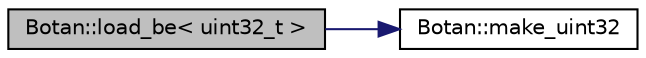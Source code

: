 digraph "Botan::load_be&lt; uint32_t &gt;"
{
  edge [fontname="Helvetica",fontsize="10",labelfontname="Helvetica",labelfontsize="10"];
  node [fontname="Helvetica",fontsize="10",shape=record];
  rankdir="LR";
  Node182 [label="Botan::load_be\< uint32_t \>",height=0.2,width=0.4,color="black", fillcolor="grey75", style="filled", fontcolor="black"];
  Node182 -> Node183 [color="midnightblue",fontsize="10",style="solid"];
  Node183 [label="Botan::make_uint32",height=0.2,width=0.4,color="black", fillcolor="white", style="filled",URL="$namespace_botan.html#a690f1a5eaa98c00b71ef8320322e722e"];
}
